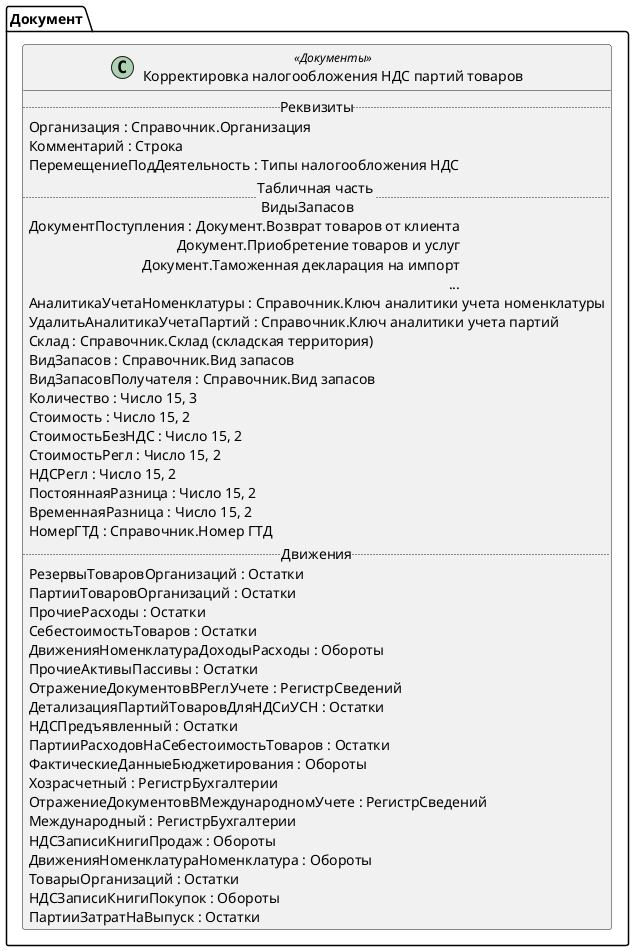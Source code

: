 ﻿@startuml КорректировкаНалогообложенияНДСПартийТоваров
'!include templates.wsd
'..\include templates.wsd
class Документ.КорректировкаНалогообложенияНДСПартийТоваров as "Корректировка налогообложения НДС партий товаров" <<Документы>>
{
..Реквизиты..
Организация : Справочник.Организация
Комментарий : Строка
ПеремещениеПодДеятельность : Типы налогообложения НДС
..Табличная часть \n ВидыЗапасов..
ДокументПоступления : Документ.Возврат товаров от клиента\rДокумент.Приобретение товаров и услуг\rДокумент.Таможенная декларация на импорт\r...
АналитикаУчетаНоменклатуры : Справочник.Ключ аналитики учета номенклатуры
УдалитьАналитикаУчетаПартий : Справочник.Ключ аналитики учета партий
Склад : Справочник.Склад (складская территория)
ВидЗапасов : Справочник.Вид запасов
ВидЗапасовПолучателя : Справочник.Вид запасов
Количество : Число 15, 3
Стоимость : Число 15, 2
СтоимостьБезНДС : Число 15, 2
СтоимостьРегл : Число 15, 2
НДСРегл : Число 15, 2
ПостояннаяРазница : Число 15, 2
ВременнаяРазница : Число 15, 2
НомерГТД : Справочник.Номер ГТД
..Движения..
РезервыТоваровОрганизаций : Остатки
ПартииТоваровОрганизаций : Остатки
ПрочиеРасходы : Остатки
СебестоимостьТоваров : Остатки
ДвиженияНоменклатураДоходыРасходы : Обороты
ПрочиеАктивыПассивы : Остатки
ОтражениеДокументовВРеглУчете : РегистрСведений
ДетализацияПартийТоваровДляНДСиУСН : Остатки
НДСПредъявленный : Остатки
ПартииРасходовНаСебестоимостьТоваров : Остатки
ФактическиеДанныеБюджетирования : Обороты
Хозрасчетный : РегистрБухгалтерии
ОтражениеДокументовВМеждународномУчете : РегистрСведений
Международный : РегистрБухгалтерии
НДСЗаписиКнигиПродаж : Обороты
ДвиженияНоменклатураНоменклатура : Обороты
ТоварыОрганизаций : Остатки
НДСЗаписиКнигиПокупок : Обороты
ПартииЗатратНаВыпуск : Остатки
}
@enduml
